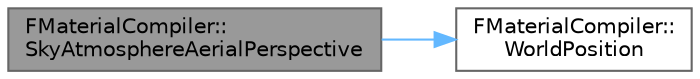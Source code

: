 digraph "FMaterialCompiler::SkyAtmosphereAerialPerspective"
{
 // INTERACTIVE_SVG=YES
 // LATEX_PDF_SIZE
  bgcolor="transparent";
  edge [fontname=Helvetica,fontsize=10,labelfontname=Helvetica,labelfontsize=10];
  node [fontname=Helvetica,fontsize=10,shape=box,height=0.2,width=0.4];
  rankdir="LR";
  Node1 [id="Node000001",label="FMaterialCompiler::\lSkyAtmosphereAerialPerspective",height=0.2,width=0.4,color="gray40", fillcolor="grey60", style="filled", fontcolor="black",tooltip=" "];
  Node1 -> Node2 [id="edge1_Node000001_Node000002",color="steelblue1",style="solid",tooltip=" "];
  Node2 [id="Node000002",label="FMaterialCompiler::\lWorldPosition",height=0.2,width=0.4,color="grey40", fillcolor="white", style="filled",URL="$d6/dca/classFMaterialCompiler.html#adb3c5c80a31d415016fcdfd12129e0dc",tooltip=" "];
}

